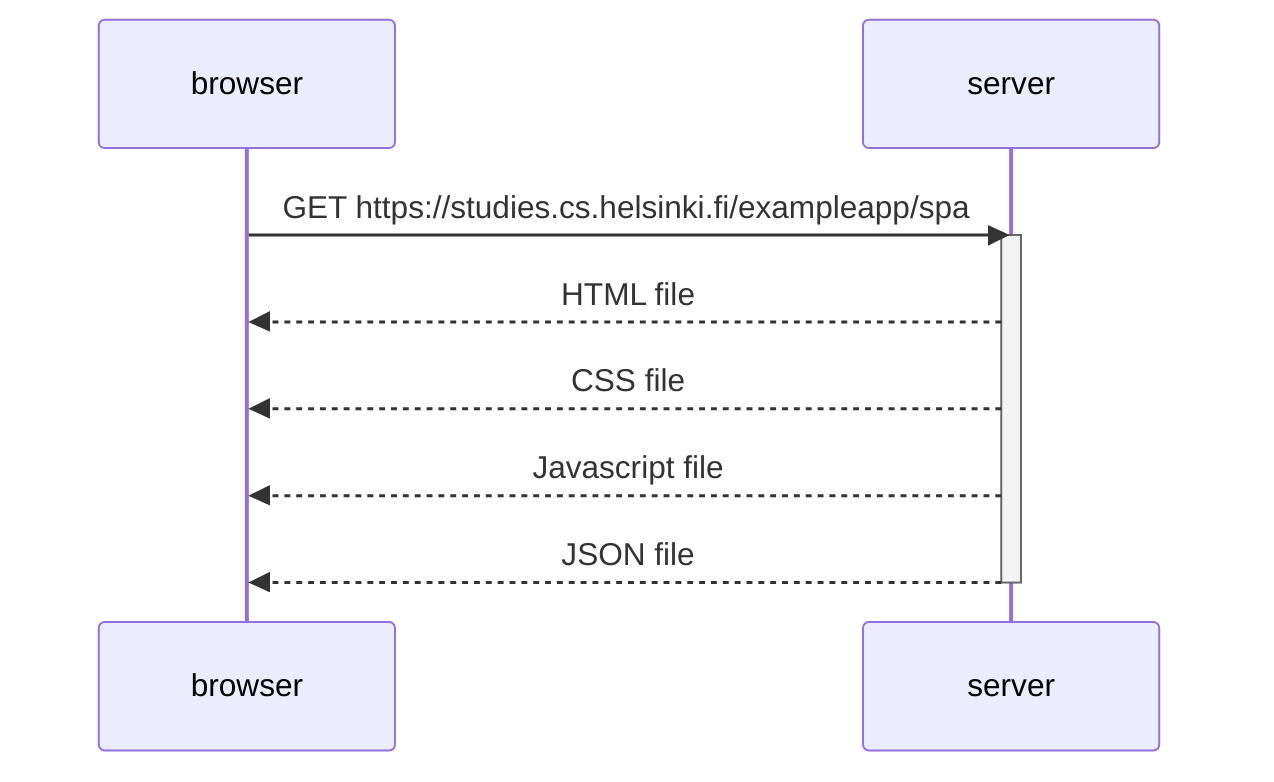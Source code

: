 sequenceDiagram
    participant browser
    participant server

    browser->>server: GET https://studies.cs.helsinki.fi/exampleapp/spa
    activate server
    server-->>browser: HTML file
    server-->>browser: CSS file
    server-->>browser: Javascript file
    server-->>browser: JSON file
    deactivate server